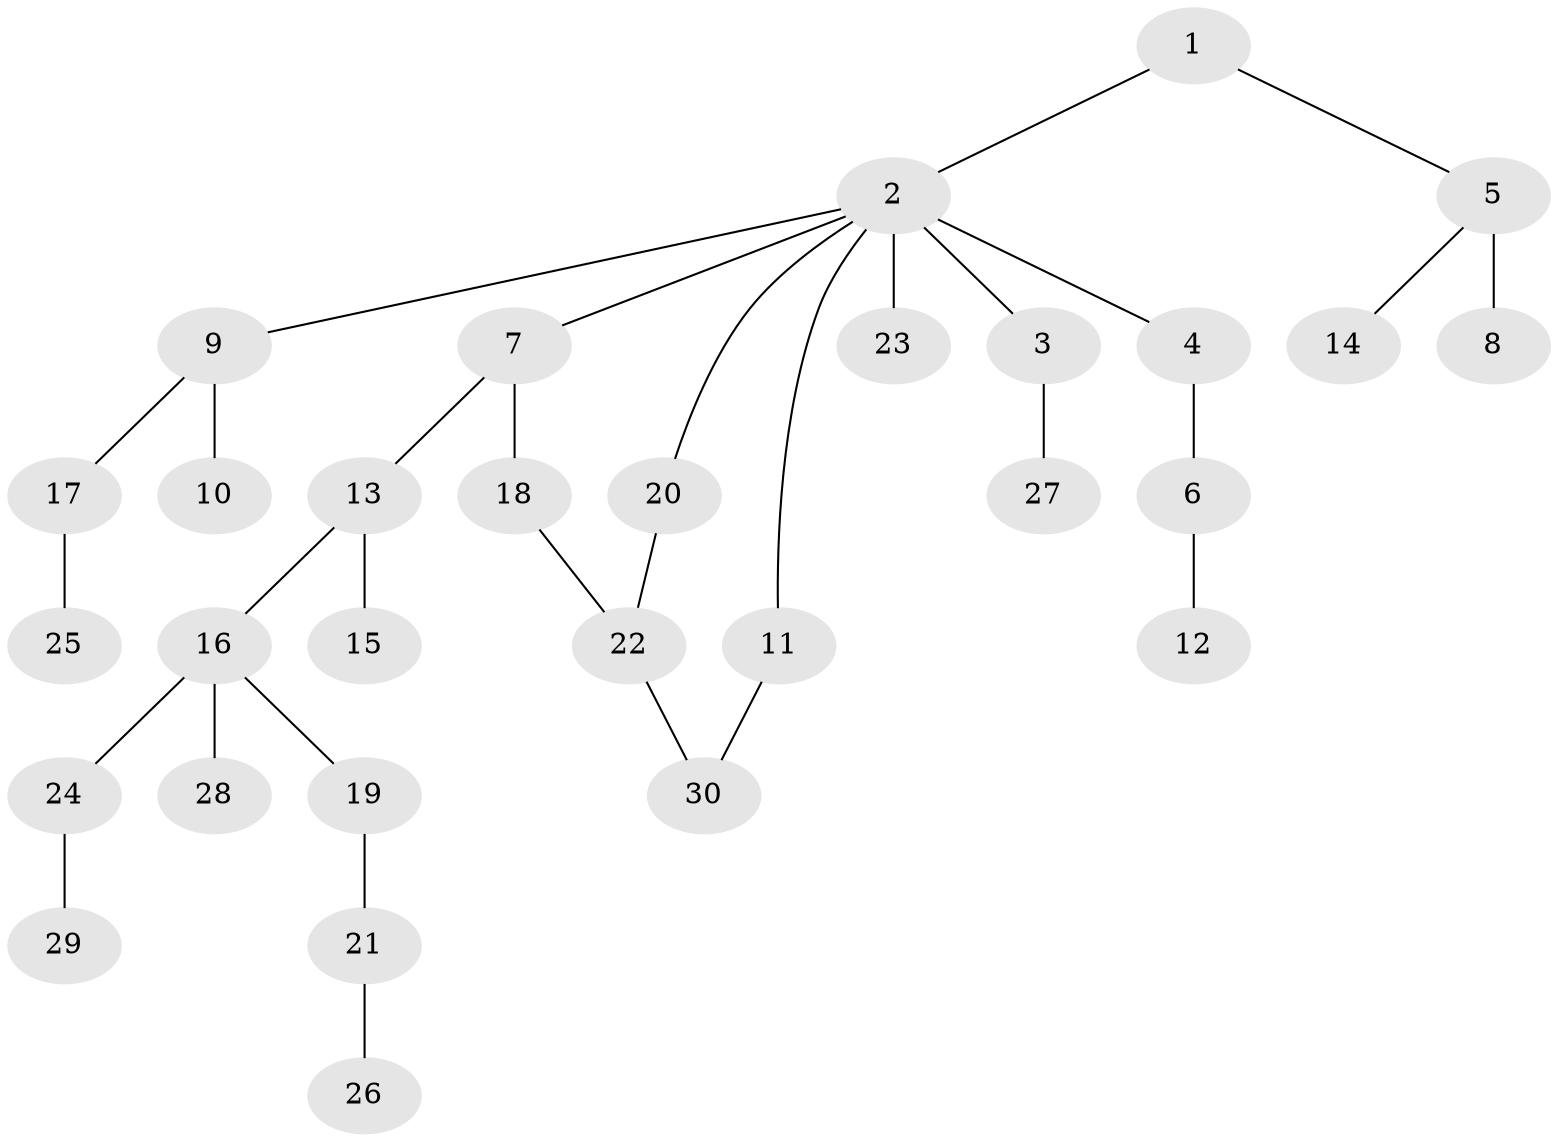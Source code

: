 // original degree distribution, {3: 0.14432989690721648, 11: 0.010309278350515464, 4: 0.08247422680412371, 6: 0.010309278350515464, 2: 0.24742268041237114, 5: 0.020618556701030927, 1: 0.4845360824742268}
// Generated by graph-tools (version 1.1) at 2025/49/03/04/25 22:49:14]
// undirected, 30 vertices, 31 edges
graph export_dot {
  node [color=gray90,style=filled];
  1;
  2;
  3;
  4;
  5;
  6;
  7;
  8;
  9;
  10;
  11;
  12;
  13;
  14;
  15;
  16;
  17;
  18;
  19;
  20;
  21;
  22;
  23;
  24;
  25;
  26;
  27;
  28;
  29;
  30;
  1 -- 2 [weight=1.0];
  1 -- 5 [weight=1.0];
  2 -- 3 [weight=1.0];
  2 -- 4 [weight=1.0];
  2 -- 7 [weight=1.0];
  2 -- 9 [weight=1.0];
  2 -- 11 [weight=1.0];
  2 -- 20 [weight=1.0];
  2 -- 23 [weight=2.0];
  3 -- 27 [weight=1.0];
  4 -- 6 [weight=1.0];
  5 -- 8 [weight=4.0];
  5 -- 14 [weight=1.0];
  6 -- 12 [weight=1.0];
  7 -- 13 [weight=1.0];
  7 -- 18 [weight=1.0];
  9 -- 10 [weight=1.0];
  9 -- 17 [weight=1.0];
  11 -- 30 [weight=1.0];
  13 -- 15 [weight=2.0];
  13 -- 16 [weight=1.0];
  16 -- 19 [weight=1.0];
  16 -- 24 [weight=1.0];
  16 -- 28 [weight=2.0];
  17 -- 25 [weight=1.0];
  18 -- 22 [weight=1.0];
  19 -- 21 [weight=1.0];
  20 -- 22 [weight=1.0];
  21 -- 26 [weight=1.0];
  22 -- 30 [weight=1.0];
  24 -- 29 [weight=1.0];
}
